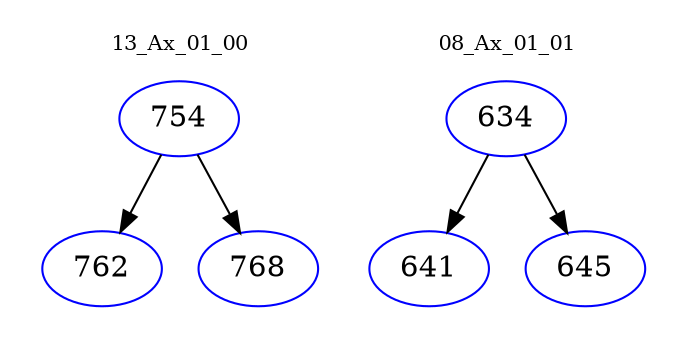 digraph{
subgraph cluster_0 {
color = white
label = "13_Ax_01_00";
fontsize=10;
T0_754 [label="754", color="blue"]
T0_754 -> T0_762 [color="black"]
T0_762 [label="762", color="blue"]
T0_754 -> T0_768 [color="black"]
T0_768 [label="768", color="blue"]
}
subgraph cluster_1 {
color = white
label = "08_Ax_01_01";
fontsize=10;
T1_634 [label="634", color="blue"]
T1_634 -> T1_641 [color="black"]
T1_641 [label="641", color="blue"]
T1_634 -> T1_645 [color="black"]
T1_645 [label="645", color="blue"]
}
}

